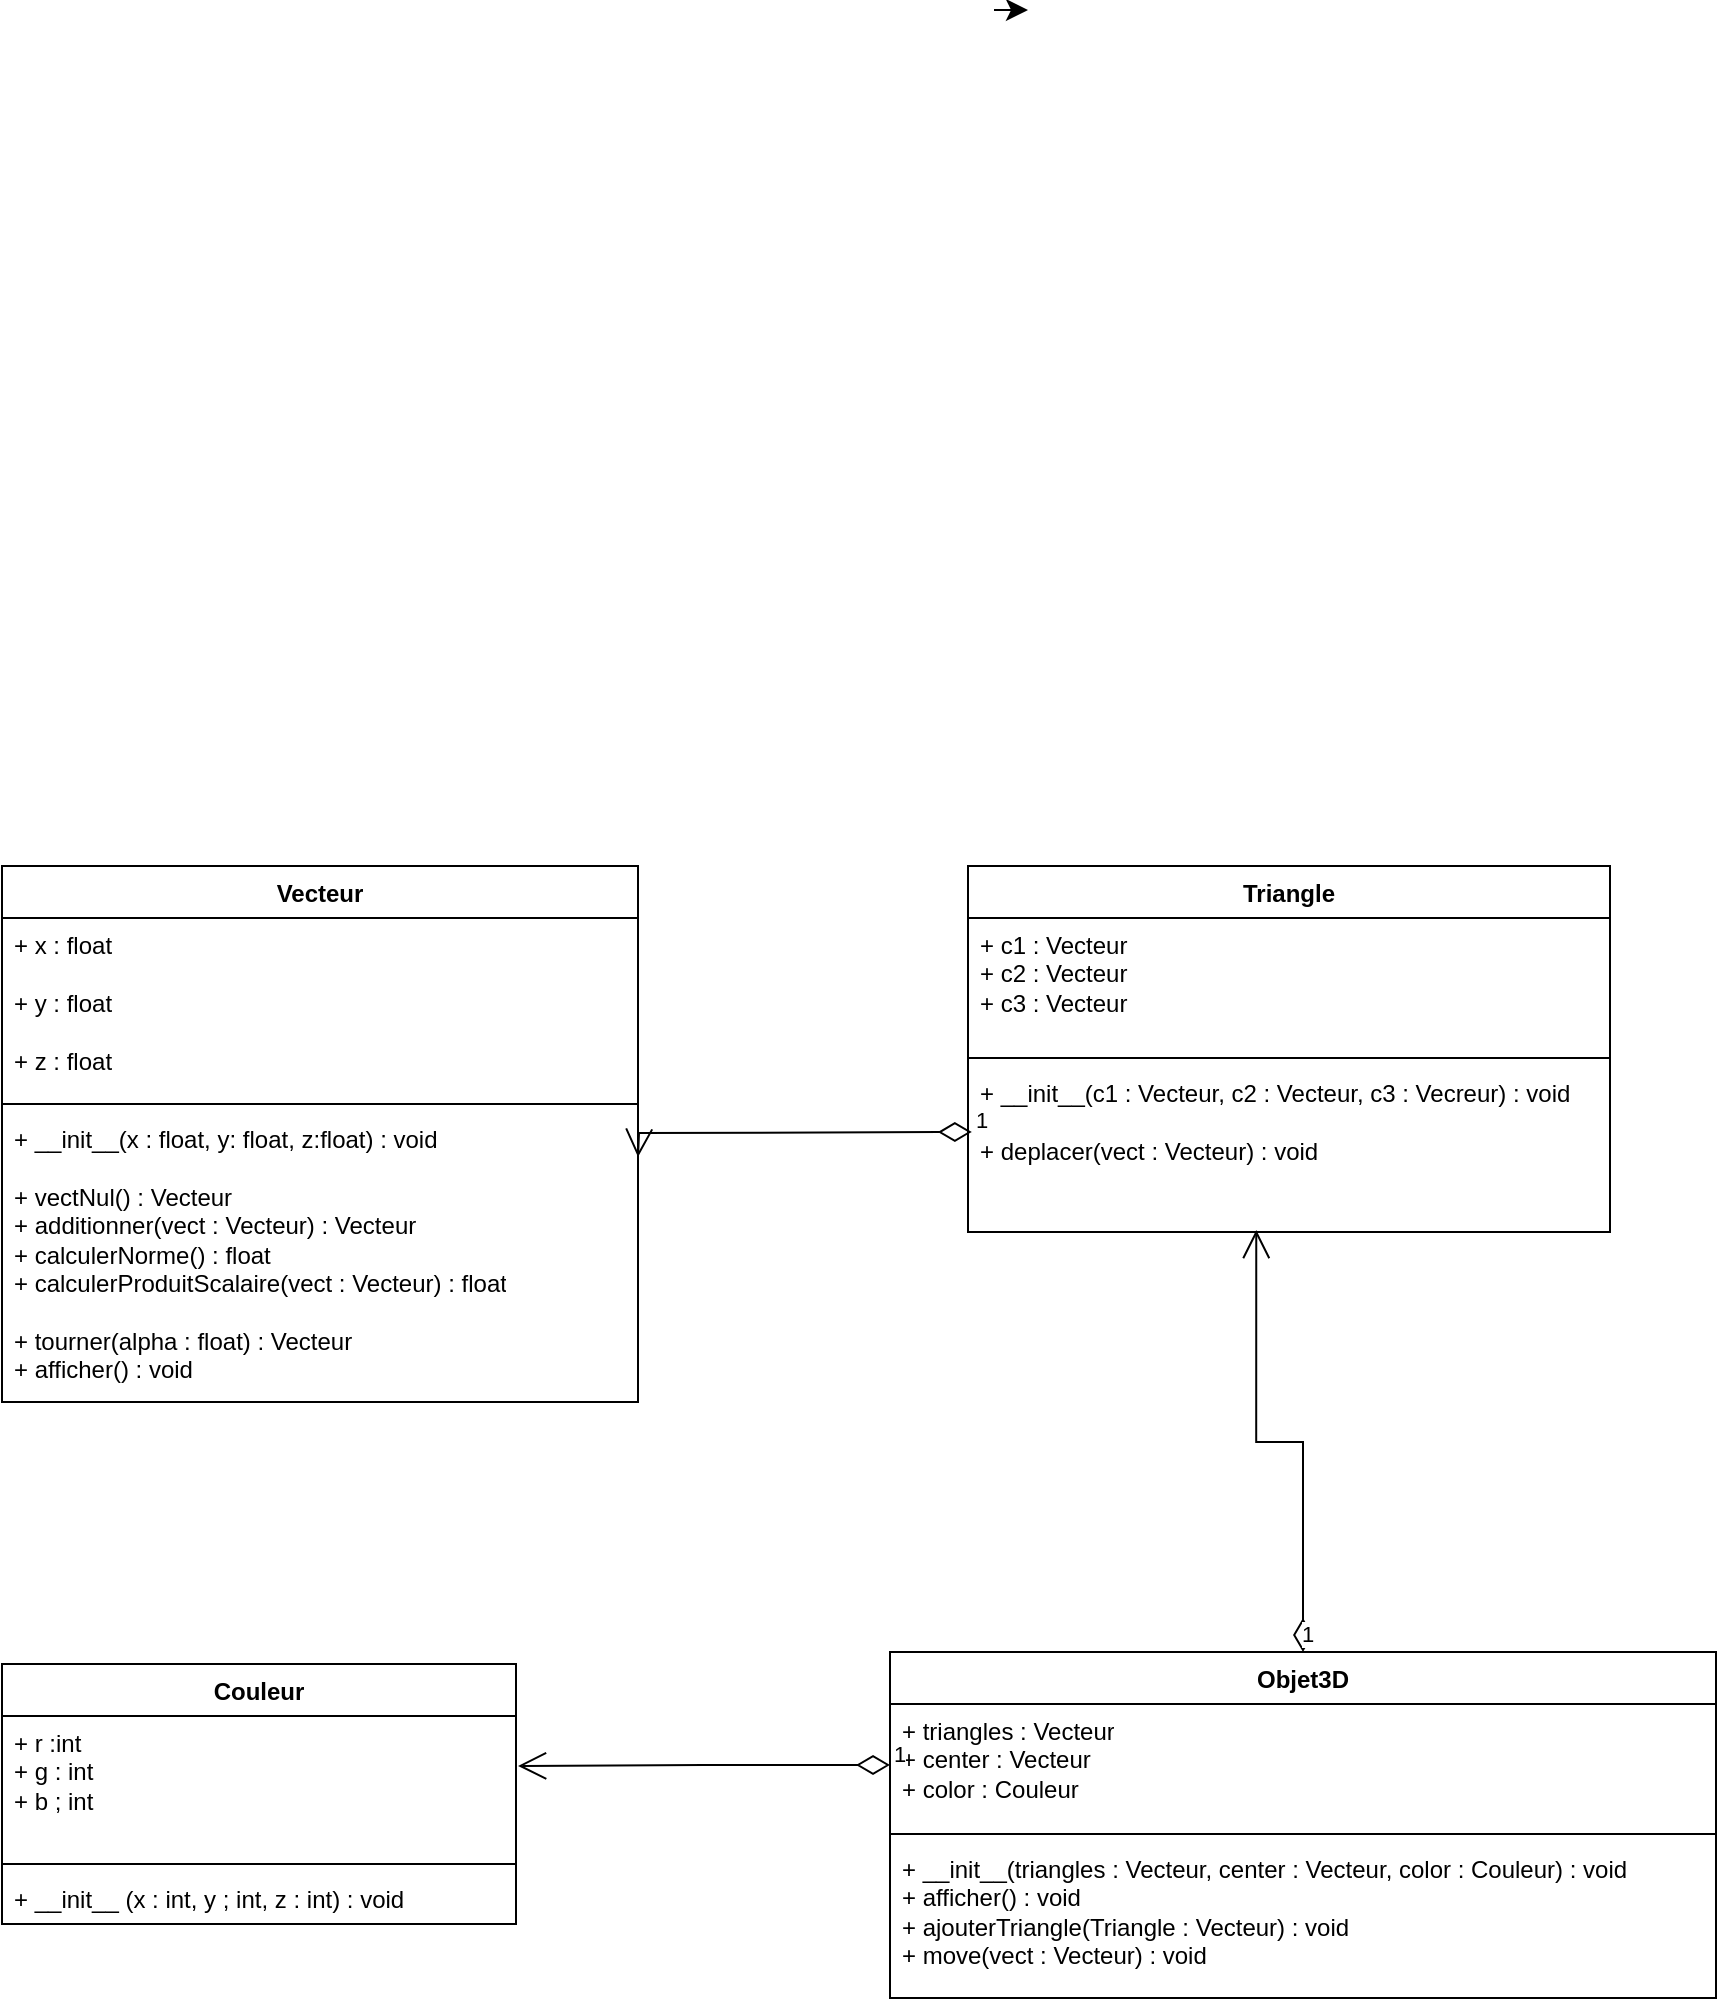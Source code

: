 <mxfile version="23.1.1" type="device">
  <diagram name="Page-1" id="dL91pVlqLb5e-hZ67-Zd">
    <mxGraphModel dx="2404" dy="748" grid="0" gridSize="10" guides="1" tooltips="1" connect="1" arrows="1" fold="1" page="0" pageScale="1" pageWidth="827" pageHeight="1169" math="0" shadow="0">
      <root>
        <mxCell id="0" />
        <mxCell id="1" parent="0" />
        <mxCell id="2HCLX-93VmKesjGXHDl_-6" style="edgeStyle=none;curved=1;rounded=0;orthogonalLoop=1;jettySize=auto;html=1;fontSize=12;startSize=8;endSize=8;" parent="1" edge="1">
          <mxGeometry relative="1" as="geometry">
            <mxPoint x="92" y="54" as="targetPoint" />
            <mxPoint x="75" y="54" as="sourcePoint" />
          </mxGeometry>
        </mxCell>
        <mxCell id="nXhpCYo5rf2YYYhwUuib-5" value="Vecteur" style="swimlane;fontStyle=1;align=center;verticalAlign=top;childLayout=stackLayout;horizontal=1;startSize=26;horizontalStack=0;resizeParent=1;resizeParentMax=0;resizeLast=0;collapsible=1;marginBottom=0;whiteSpace=wrap;html=1;" vertex="1" parent="1">
          <mxGeometry x="-421" y="482" width="318" height="268" as="geometry" />
        </mxCell>
        <mxCell id="nXhpCYo5rf2YYYhwUuib-6" value="&lt;div&gt;+ x : float&lt;/div&gt;&lt;div&gt;&lt;br&gt;&lt;/div&gt;&lt;div&gt;+ y : float&lt;/div&gt;&lt;div&gt;&lt;br&gt;&lt;/div&gt;&lt;div&gt;+ z : float&lt;br&gt;&lt;/div&gt;" style="text;strokeColor=none;fillColor=none;align=left;verticalAlign=top;spacingLeft=4;spacingRight=4;overflow=hidden;rotatable=0;points=[[0,0.5],[1,0.5]];portConstraint=eastwest;whiteSpace=wrap;html=1;" vertex="1" parent="nXhpCYo5rf2YYYhwUuib-5">
          <mxGeometry y="26" width="318" height="89" as="geometry" />
        </mxCell>
        <mxCell id="nXhpCYo5rf2YYYhwUuib-7" value="" style="line;strokeWidth=1;fillColor=none;align=left;verticalAlign=middle;spacingTop=-1;spacingLeft=3;spacingRight=3;rotatable=0;labelPosition=right;points=[];portConstraint=eastwest;strokeColor=inherit;" vertex="1" parent="nXhpCYo5rf2YYYhwUuib-5">
          <mxGeometry y="115" width="318" height="8" as="geometry" />
        </mxCell>
        <mxCell id="nXhpCYo5rf2YYYhwUuib-8" value="&lt;div&gt;+ __init__(x : float, y: float, z:float) : void&lt;/div&gt;&lt;div&gt;&lt;br&gt;&lt;/div&gt;&lt;div&gt;+ vectNul() : Vecteur&lt;/div&gt;&lt;div&gt;+ additionner(vect : Vecteur) : Vecteur&lt;/div&gt;&lt;div&gt;+ calculerNorme() : float&lt;/div&gt;&lt;div&gt;+ calculerProduitScalaire(vect : Vecteur) : float&lt;br&gt;&lt;/div&gt;&lt;div&gt;&lt;br&gt;&lt;/div&gt;&lt;div&gt;+ tourner(alpha : float) : Vecteur&lt;/div&gt;&lt;div&gt;+ afficher() : void&lt;br&gt;&lt;/div&gt;" style="text;strokeColor=none;fillColor=none;align=left;verticalAlign=top;spacingLeft=4;spacingRight=4;overflow=hidden;rotatable=0;points=[[0,0.5],[1,0.5]];portConstraint=eastwest;whiteSpace=wrap;html=1;" vertex="1" parent="nXhpCYo5rf2YYYhwUuib-5">
          <mxGeometry y="123" width="318" height="145" as="geometry" />
        </mxCell>
        <mxCell id="nXhpCYo5rf2YYYhwUuib-14" value="Triangle" style="swimlane;fontStyle=1;align=center;verticalAlign=top;childLayout=stackLayout;horizontal=1;startSize=26;horizontalStack=0;resizeParent=1;resizeParentMax=0;resizeLast=0;collapsible=1;marginBottom=0;whiteSpace=wrap;html=1;" vertex="1" parent="1">
          <mxGeometry x="62" y="482" width="321" height="183" as="geometry" />
        </mxCell>
        <mxCell id="nXhpCYo5rf2YYYhwUuib-15" value="&lt;div&gt;+ c1 : Vecteur&lt;/div&gt;&lt;div&gt;+ c2 : Vecteur&lt;/div&gt;&lt;div&gt;+ c3 : Vecteur&lt;br&gt;&lt;/div&gt;&lt;div&gt;&lt;br&gt;&lt;/div&gt;&lt;div&gt;&lt;br&gt;&lt;/div&gt;" style="text;strokeColor=none;fillColor=none;align=left;verticalAlign=top;spacingLeft=4;spacingRight=4;overflow=hidden;rotatable=0;points=[[0,0.5],[1,0.5]];portConstraint=eastwest;whiteSpace=wrap;html=1;" vertex="1" parent="nXhpCYo5rf2YYYhwUuib-14">
          <mxGeometry y="26" width="321" height="66" as="geometry" />
        </mxCell>
        <mxCell id="nXhpCYo5rf2YYYhwUuib-16" value="" style="line;strokeWidth=1;fillColor=none;align=left;verticalAlign=middle;spacingTop=-1;spacingLeft=3;spacingRight=3;rotatable=0;labelPosition=right;points=[];portConstraint=eastwest;strokeColor=inherit;" vertex="1" parent="nXhpCYo5rf2YYYhwUuib-14">
          <mxGeometry y="92" width="321" height="8" as="geometry" />
        </mxCell>
        <mxCell id="nXhpCYo5rf2YYYhwUuib-17" value="&lt;div&gt;+ __init__(c1 : Vecteur, c2 : Vecteur, c3 : Vecreur) : void&lt;/div&gt;&lt;div&gt;&lt;br&gt;&lt;/div&gt;&lt;div&gt;+ deplacer(vect : Vecteur) : void&lt;br&gt;&lt;/div&gt;" style="text;strokeColor=none;fillColor=none;align=left;verticalAlign=top;spacingLeft=4;spacingRight=4;overflow=hidden;rotatable=0;points=[[0,0.5],[1,0.5]];portConstraint=eastwest;whiteSpace=wrap;html=1;" vertex="1" parent="nXhpCYo5rf2YYYhwUuib-14">
          <mxGeometry y="100" width="321" height="83" as="geometry" />
        </mxCell>
        <mxCell id="nXhpCYo5rf2YYYhwUuib-19" value="Couleur" style="swimlane;fontStyle=1;align=center;verticalAlign=top;childLayout=stackLayout;horizontal=1;startSize=26;horizontalStack=0;resizeParent=1;resizeParentMax=0;resizeLast=0;collapsible=1;marginBottom=0;whiteSpace=wrap;html=1;" vertex="1" parent="1">
          <mxGeometry x="-421" y="881" width="257" height="130" as="geometry" />
        </mxCell>
        <mxCell id="nXhpCYo5rf2YYYhwUuib-20" value="&lt;div&gt;+ r :int&lt;/div&gt;&lt;div&gt;+ g : int&lt;/div&gt;&lt;div&gt;+ b ; int&lt;br&gt;&lt;/div&gt;&lt;div&gt;&lt;br&gt;&lt;/div&gt;&lt;div&gt;&lt;br&gt;&lt;/div&gt;" style="text;strokeColor=none;fillColor=none;align=left;verticalAlign=top;spacingLeft=4;spacingRight=4;overflow=hidden;rotatable=0;points=[[0,0.5],[1,0.5]];portConstraint=eastwest;whiteSpace=wrap;html=1;" vertex="1" parent="nXhpCYo5rf2YYYhwUuib-19">
          <mxGeometry y="26" width="257" height="70" as="geometry" />
        </mxCell>
        <mxCell id="nXhpCYo5rf2YYYhwUuib-21" value="" style="line;strokeWidth=1;fillColor=none;align=left;verticalAlign=middle;spacingTop=-1;spacingLeft=3;spacingRight=3;rotatable=0;labelPosition=right;points=[];portConstraint=eastwest;strokeColor=inherit;" vertex="1" parent="nXhpCYo5rf2YYYhwUuib-19">
          <mxGeometry y="96" width="257" height="8" as="geometry" />
        </mxCell>
        <mxCell id="nXhpCYo5rf2YYYhwUuib-22" value="&lt;div&gt;+ __init__ (x : int, y ; int, z : int) : void&lt;/div&gt;&lt;div&gt;&lt;br&gt;&lt;/div&gt;" style="text;strokeColor=none;fillColor=none;align=left;verticalAlign=top;spacingLeft=4;spacingRight=4;overflow=hidden;rotatable=0;points=[[0,0.5],[1,0.5]];portConstraint=eastwest;whiteSpace=wrap;html=1;" vertex="1" parent="nXhpCYo5rf2YYYhwUuib-19">
          <mxGeometry y="104" width="257" height="26" as="geometry" />
        </mxCell>
        <mxCell id="nXhpCYo5rf2YYYhwUuib-23" value="Objet3D" style="swimlane;fontStyle=1;align=center;verticalAlign=top;childLayout=stackLayout;horizontal=1;startSize=26;horizontalStack=0;resizeParent=1;resizeParentMax=0;resizeLast=0;collapsible=1;marginBottom=0;whiteSpace=wrap;html=1;" vertex="1" parent="1">
          <mxGeometry x="23" y="875" width="413" height="173" as="geometry" />
        </mxCell>
        <mxCell id="nXhpCYo5rf2YYYhwUuib-24" value="&lt;div&gt;+ triangles : Vecteur&lt;/div&gt;&lt;div&gt;+ center : Vecteur&lt;/div&gt;&lt;div&gt;+ color : Couleur&lt;br&gt;&lt;/div&gt;&lt;div&gt;&lt;br&gt;&lt;/div&gt;&lt;div&gt;&lt;br&gt;&lt;/div&gt;" style="text;strokeColor=none;fillColor=none;align=left;verticalAlign=top;spacingLeft=4;spacingRight=4;overflow=hidden;rotatable=0;points=[[0,0.5],[1,0.5]];portConstraint=eastwest;whiteSpace=wrap;html=1;" vertex="1" parent="nXhpCYo5rf2YYYhwUuib-23">
          <mxGeometry y="26" width="413" height="61" as="geometry" />
        </mxCell>
        <mxCell id="nXhpCYo5rf2YYYhwUuib-25" value="" style="line;strokeWidth=1;fillColor=none;align=left;verticalAlign=middle;spacingTop=-1;spacingLeft=3;spacingRight=3;rotatable=0;labelPosition=right;points=[];portConstraint=eastwest;strokeColor=inherit;" vertex="1" parent="nXhpCYo5rf2YYYhwUuib-23">
          <mxGeometry y="87" width="413" height="8" as="geometry" />
        </mxCell>
        <mxCell id="nXhpCYo5rf2YYYhwUuib-26" value="&lt;div&gt;+ __init__(triangles : Vecteur, center : Vecteur, color : Couleur) : void&lt;/div&gt;&lt;div&gt;+ afficher() : void&lt;/div&gt;&lt;div&gt;+ ajouterTriangle(Triangle : Vecteur) : void&lt;/div&gt;&lt;div&gt;+ move(vect : Vecteur) : void&lt;br&gt;&lt;/div&gt;&lt;div&gt;&lt;br&gt;&lt;/div&gt;&lt;div&gt;&lt;br&gt;&lt;/div&gt;" style="text;strokeColor=none;fillColor=none;align=left;verticalAlign=top;spacingLeft=4;spacingRight=4;overflow=hidden;rotatable=0;points=[[0,0.5],[1,0.5]];portConstraint=eastwest;whiteSpace=wrap;html=1;" vertex="1" parent="nXhpCYo5rf2YYYhwUuib-23">
          <mxGeometry y="95" width="413" height="78" as="geometry" />
        </mxCell>
        <mxCell id="nXhpCYo5rf2YYYhwUuib-27" value="1" style="endArrow=open;html=1;endSize=12;startArrow=diamondThin;startSize=14;startFill=0;edgeStyle=orthogonalEdgeStyle;align=left;verticalAlign=bottom;rounded=0;exitX=0;exitY=0.5;exitDx=0;exitDy=0;entryX=1.004;entryY=0.357;entryDx=0;entryDy=0;entryPerimeter=0;" edge="1" parent="1" source="nXhpCYo5rf2YYYhwUuib-24" target="nXhpCYo5rf2YYYhwUuib-20">
          <mxGeometry x="-1" y="3" relative="1" as="geometry">
            <mxPoint x="-142" y="1099" as="sourcePoint" />
            <mxPoint x="18" y="1099" as="targetPoint" />
          </mxGeometry>
        </mxCell>
        <mxCell id="nXhpCYo5rf2YYYhwUuib-28" value="1" style="endArrow=open;html=1;endSize=12;startArrow=diamondThin;startSize=14;startFill=0;edgeStyle=orthogonalEdgeStyle;align=left;verticalAlign=bottom;rounded=0;exitX=0;exitY=0.5;exitDx=0;exitDy=0;entryX=0.994;entryY=0.214;entryDx=0;entryDy=0;entryPerimeter=0;" edge="1" parent="1">
          <mxGeometry x="-1" y="3" relative="1" as="geometry">
            <mxPoint x="63.91" y="615" as="sourcePoint" />
            <mxPoint x="-102.998" y="627.53" as="targetPoint" />
          </mxGeometry>
        </mxCell>
        <mxCell id="nXhpCYo5rf2YYYhwUuib-30" value="1" style="endArrow=open;html=1;endSize=12;startArrow=diamondThin;startSize=14;startFill=0;edgeStyle=orthogonalEdgeStyle;align=left;verticalAlign=bottom;rounded=0;entryX=0.449;entryY=0.988;entryDx=0;entryDy=0;entryPerimeter=0;" edge="1" parent="1" source="nXhpCYo5rf2YYYhwUuib-23" target="nXhpCYo5rf2YYYhwUuib-17">
          <mxGeometry x="-1" y="3" relative="1" as="geometry">
            <mxPoint x="-65" y="755" as="sourcePoint" />
            <mxPoint x="95" y="755" as="targetPoint" />
          </mxGeometry>
        </mxCell>
      </root>
    </mxGraphModel>
  </diagram>
</mxfile>
